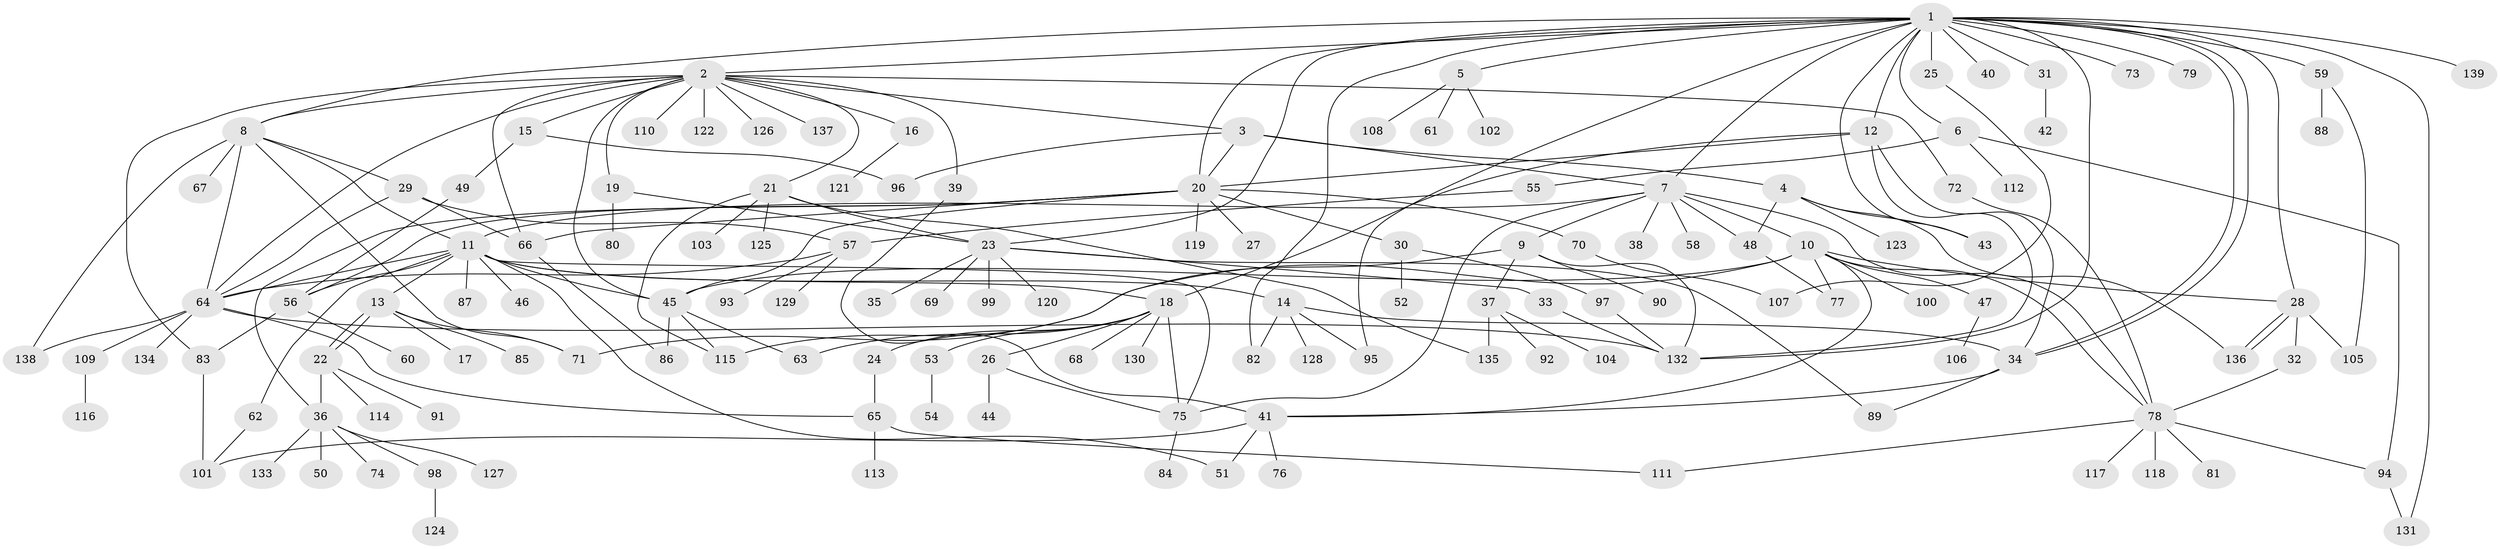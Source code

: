 // coarse degree distribution, {18: 0.01818181818181818, 16: 0.01818181818181818, 17: 0.01818181818181818, 3: 0.03636363636363636, 1: 0.4909090909090909, 4: 0.05454545454545454, 7: 0.03636363636363636, 6: 0.03636363636363636, 9: 0.01818181818181818, 22: 0.01818181818181818, 5: 0.01818181818181818, 2: 0.23636363636363636}
// Generated by graph-tools (version 1.1) at 2025/18/03/04/25 18:18:14]
// undirected, 139 vertices, 204 edges
graph export_dot {
graph [start="1"]
  node [color=gray90,style=filled];
  1;
  2;
  3;
  4;
  5;
  6;
  7;
  8;
  9;
  10;
  11;
  12;
  13;
  14;
  15;
  16;
  17;
  18;
  19;
  20;
  21;
  22;
  23;
  24;
  25;
  26;
  27;
  28;
  29;
  30;
  31;
  32;
  33;
  34;
  35;
  36;
  37;
  38;
  39;
  40;
  41;
  42;
  43;
  44;
  45;
  46;
  47;
  48;
  49;
  50;
  51;
  52;
  53;
  54;
  55;
  56;
  57;
  58;
  59;
  60;
  61;
  62;
  63;
  64;
  65;
  66;
  67;
  68;
  69;
  70;
  71;
  72;
  73;
  74;
  75;
  76;
  77;
  78;
  79;
  80;
  81;
  82;
  83;
  84;
  85;
  86;
  87;
  88;
  89;
  90;
  91;
  92;
  93;
  94;
  95;
  96;
  97;
  98;
  99;
  100;
  101;
  102;
  103;
  104;
  105;
  106;
  107;
  108;
  109;
  110;
  111;
  112;
  113;
  114;
  115;
  116;
  117;
  118;
  119;
  120;
  121;
  122;
  123;
  124;
  125;
  126;
  127;
  128;
  129;
  130;
  131;
  132;
  133;
  134;
  135;
  136;
  137;
  138;
  139;
  1 -- 2;
  1 -- 5;
  1 -- 6;
  1 -- 7;
  1 -- 8;
  1 -- 12;
  1 -- 20;
  1 -- 23;
  1 -- 25;
  1 -- 28;
  1 -- 31;
  1 -- 34;
  1 -- 34;
  1 -- 40;
  1 -- 43;
  1 -- 59;
  1 -- 73;
  1 -- 79;
  1 -- 82;
  1 -- 95;
  1 -- 131;
  1 -- 132;
  1 -- 139;
  2 -- 3;
  2 -- 8;
  2 -- 15;
  2 -- 16;
  2 -- 19;
  2 -- 21;
  2 -- 39;
  2 -- 45;
  2 -- 64;
  2 -- 66;
  2 -- 72;
  2 -- 83;
  2 -- 110;
  2 -- 122;
  2 -- 126;
  2 -- 137;
  3 -- 4;
  3 -- 7;
  3 -- 20;
  3 -- 96;
  4 -- 43;
  4 -- 48;
  4 -- 123;
  4 -- 136;
  5 -- 61;
  5 -- 102;
  5 -- 108;
  6 -- 55;
  6 -- 94;
  6 -- 112;
  7 -- 9;
  7 -- 10;
  7 -- 11;
  7 -- 38;
  7 -- 48;
  7 -- 58;
  7 -- 75;
  7 -- 78;
  8 -- 11;
  8 -- 29;
  8 -- 64;
  8 -- 67;
  8 -- 71;
  8 -- 138;
  9 -- 37;
  9 -- 90;
  9 -- 115;
  9 -- 132;
  10 -- 28;
  10 -- 41;
  10 -- 45;
  10 -- 47;
  10 -- 71;
  10 -- 77;
  10 -- 78;
  10 -- 100;
  11 -- 13;
  11 -- 14;
  11 -- 18;
  11 -- 45;
  11 -- 46;
  11 -- 51;
  11 -- 56;
  11 -- 62;
  11 -- 64;
  11 -- 75;
  11 -- 87;
  12 -- 18;
  12 -- 20;
  12 -- 34;
  12 -- 132;
  13 -- 17;
  13 -- 22;
  13 -- 22;
  13 -- 71;
  13 -- 85;
  14 -- 34;
  14 -- 82;
  14 -- 95;
  14 -- 128;
  15 -- 49;
  15 -- 96;
  16 -- 121;
  18 -- 24;
  18 -- 26;
  18 -- 53;
  18 -- 63;
  18 -- 68;
  18 -- 75;
  18 -- 130;
  19 -- 23;
  19 -- 80;
  20 -- 27;
  20 -- 30;
  20 -- 36;
  20 -- 45;
  20 -- 56;
  20 -- 66;
  20 -- 70;
  20 -- 119;
  21 -- 23;
  21 -- 103;
  21 -- 115;
  21 -- 125;
  21 -- 135;
  22 -- 36;
  22 -- 91;
  22 -- 114;
  23 -- 33;
  23 -- 35;
  23 -- 69;
  23 -- 89;
  23 -- 99;
  23 -- 120;
  24 -- 65;
  25 -- 107;
  26 -- 44;
  26 -- 75;
  28 -- 32;
  28 -- 105;
  28 -- 136;
  28 -- 136;
  29 -- 57;
  29 -- 64;
  29 -- 66;
  30 -- 52;
  30 -- 97;
  31 -- 42;
  32 -- 78;
  33 -- 132;
  34 -- 41;
  34 -- 89;
  36 -- 50;
  36 -- 74;
  36 -- 98;
  36 -- 127;
  36 -- 133;
  37 -- 92;
  37 -- 104;
  37 -- 135;
  39 -- 41;
  41 -- 51;
  41 -- 76;
  41 -- 101;
  45 -- 63;
  45 -- 86;
  45 -- 115;
  47 -- 106;
  48 -- 77;
  49 -- 56;
  53 -- 54;
  55 -- 57;
  56 -- 60;
  56 -- 83;
  57 -- 64;
  57 -- 93;
  57 -- 129;
  59 -- 88;
  59 -- 105;
  62 -- 101;
  64 -- 65;
  64 -- 109;
  64 -- 132;
  64 -- 134;
  64 -- 138;
  65 -- 111;
  65 -- 113;
  66 -- 86;
  70 -- 107;
  72 -- 78;
  75 -- 84;
  78 -- 81;
  78 -- 94;
  78 -- 111;
  78 -- 117;
  78 -- 118;
  83 -- 101;
  94 -- 131;
  97 -- 132;
  98 -- 124;
  109 -- 116;
}
